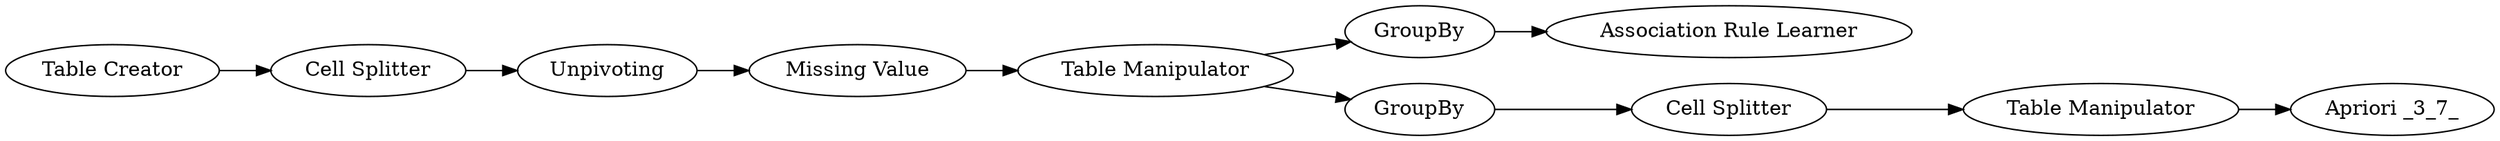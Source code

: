 digraph {
	9 -> 14
	9 -> 8
	16 -> 1
	8 -> 17
	10 -> 9
	2 -> 6
	17 -> 16
	14 -> 15
	7 -> 10
	6 -> 7
	16 [label="Table Manipulator"]
	1 [label="Apriori _3_7_"]
	7 [label=Unpivoting]
	9 [label="Table Manipulator"]
	8 [label=GroupBy]
	6 [label="Cell Splitter"]
	15 [label="Association Rule Learner"]
	14 [label=GroupBy]
	17 [label="Cell Splitter"]
	2 [label="Table Creator"]
	10 [label="Missing Value"]
	rankdir=LR
}
